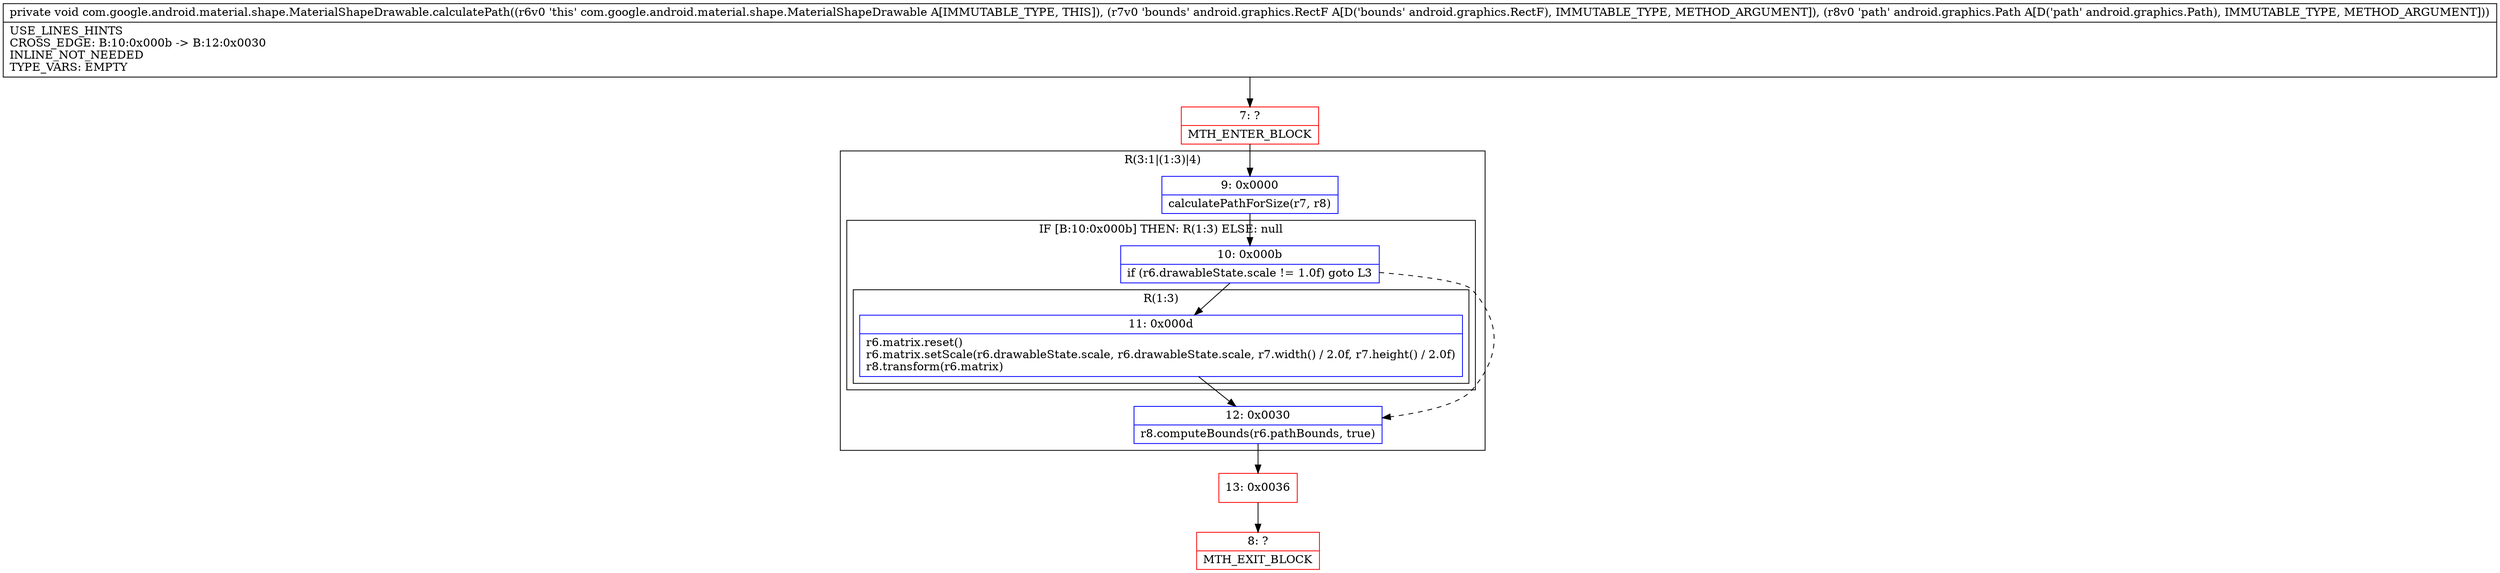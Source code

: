 digraph "CFG forcom.google.android.material.shape.MaterialShapeDrawable.calculatePath(Landroid\/graphics\/RectF;Landroid\/graphics\/Path;)V" {
subgraph cluster_Region_1658508892 {
label = "R(3:1|(1:3)|4)";
node [shape=record,color=blue];
Node_9 [shape=record,label="{9\:\ 0x0000|calculatePathForSize(r7, r8)\l}"];
subgraph cluster_IfRegion_1367843142 {
label = "IF [B:10:0x000b] THEN: R(1:3) ELSE: null";
node [shape=record,color=blue];
Node_10 [shape=record,label="{10\:\ 0x000b|if (r6.drawableState.scale != 1.0f) goto L3\l}"];
subgraph cluster_Region_2075420776 {
label = "R(1:3)";
node [shape=record,color=blue];
Node_11 [shape=record,label="{11\:\ 0x000d|r6.matrix.reset()\lr6.matrix.setScale(r6.drawableState.scale, r6.drawableState.scale, r7.width() \/ 2.0f, r7.height() \/ 2.0f)\lr8.transform(r6.matrix)\l}"];
}
}
Node_12 [shape=record,label="{12\:\ 0x0030|r8.computeBounds(r6.pathBounds, true)\l}"];
}
Node_7 [shape=record,color=red,label="{7\:\ ?|MTH_ENTER_BLOCK\l}"];
Node_13 [shape=record,color=red,label="{13\:\ 0x0036}"];
Node_8 [shape=record,color=red,label="{8\:\ ?|MTH_EXIT_BLOCK\l}"];
MethodNode[shape=record,label="{private void com.google.android.material.shape.MaterialShapeDrawable.calculatePath((r6v0 'this' com.google.android.material.shape.MaterialShapeDrawable A[IMMUTABLE_TYPE, THIS]), (r7v0 'bounds' android.graphics.RectF A[D('bounds' android.graphics.RectF), IMMUTABLE_TYPE, METHOD_ARGUMENT]), (r8v0 'path' android.graphics.Path A[D('path' android.graphics.Path), IMMUTABLE_TYPE, METHOD_ARGUMENT]))  | USE_LINES_HINTS\lCROSS_EDGE: B:10:0x000b \-\> B:12:0x0030\lINLINE_NOT_NEEDED\lTYPE_VARS: EMPTY\l}"];
MethodNode -> Node_7;Node_9 -> Node_10;
Node_10 -> Node_11;
Node_10 -> Node_12[style=dashed];
Node_11 -> Node_12;
Node_12 -> Node_13;
Node_7 -> Node_9;
Node_13 -> Node_8;
}

